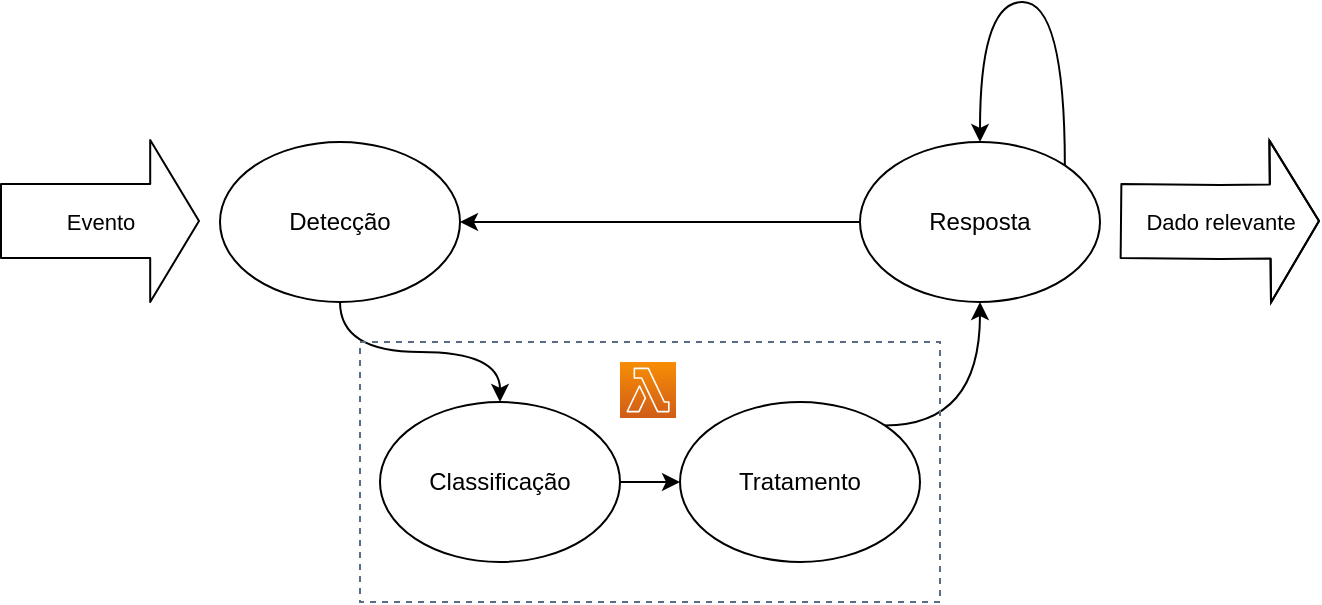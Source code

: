 <mxfile version="13.0.6" type="device"><diagram id="UfeGYfiHSe7MHN8PmcAH" name="Page-1"><mxGraphModel dx="1038" dy="508" grid="1" gridSize="10" guides="1" tooltips="1" connect="1" arrows="1" fold="1" page="1" pageScale="1" pageWidth="827" pageHeight="1169" math="0" shadow="0"><root><mxCell id="0"/><mxCell id="1" parent="0"/><mxCell id="xgdAoK8H-eoVHyeYITZP-7" style="edgeStyle=orthogonalEdgeStyle;orthogonalLoop=1;jettySize=auto;html=1;exitX=0.5;exitY=1;exitDx=0;exitDy=0;entryX=0.5;entryY=0;entryDx=0;entryDy=0;curved=1;" edge="1" parent="1" source="xgdAoK8H-eoVHyeYITZP-1" target="xgdAoK8H-eoVHyeYITZP-2"><mxGeometry relative="1" as="geometry"/></mxCell><mxCell id="xgdAoK8H-eoVHyeYITZP-1" value="Detecção" style="ellipse;whiteSpace=wrap;html=1;" vertex="1" parent="1"><mxGeometry x="130" y="150" width="120" height="80" as="geometry"/></mxCell><mxCell id="xgdAoK8H-eoVHyeYITZP-8" style="edgeStyle=orthogonalEdgeStyle;rounded=0;orthogonalLoop=1;jettySize=auto;html=1;exitX=1;exitY=0.5;exitDx=0;exitDy=0;entryX=0;entryY=0.5;entryDx=0;entryDy=0;" edge="1" parent="1" source="xgdAoK8H-eoVHyeYITZP-2" target="xgdAoK8H-eoVHyeYITZP-3"><mxGeometry relative="1" as="geometry"/></mxCell><mxCell id="xgdAoK8H-eoVHyeYITZP-2" value="Classificação" style="ellipse;whiteSpace=wrap;html=1;" vertex="1" parent="1"><mxGeometry x="210" y="280" width="120" height="80" as="geometry"/></mxCell><mxCell id="xgdAoK8H-eoVHyeYITZP-9" style="edgeStyle=orthogonalEdgeStyle;orthogonalLoop=1;jettySize=auto;html=1;exitX=1;exitY=0;exitDx=0;exitDy=0;entryX=0.5;entryY=1;entryDx=0;entryDy=0;curved=1;" edge="1" parent="1" source="xgdAoK8H-eoVHyeYITZP-3" target="xgdAoK8H-eoVHyeYITZP-4"><mxGeometry relative="1" as="geometry"><Array as="points"><mxPoint x="510" y="292"/></Array></mxGeometry></mxCell><mxCell id="xgdAoK8H-eoVHyeYITZP-3" value="Tratamento" style="ellipse;whiteSpace=wrap;html=1;" vertex="1" parent="1"><mxGeometry x="360" y="280" width="120" height="80" as="geometry"/></mxCell><mxCell id="xgdAoK8H-eoVHyeYITZP-10" style="edgeStyle=orthogonalEdgeStyle;rounded=0;orthogonalLoop=1;jettySize=auto;html=1;exitX=0;exitY=0.5;exitDx=0;exitDy=0;entryX=1;entryY=0.5;entryDx=0;entryDy=0;" edge="1" parent="1" source="xgdAoK8H-eoVHyeYITZP-4" target="xgdAoK8H-eoVHyeYITZP-1"><mxGeometry relative="1" as="geometry"/></mxCell><mxCell id="xgdAoK8H-eoVHyeYITZP-4" value="Resposta" style="ellipse;whiteSpace=wrap;html=1;" vertex="1" parent="1"><mxGeometry x="450" y="150" width="120" height="80" as="geometry"/></mxCell><mxCell id="xgdAoK8H-eoVHyeYITZP-5" value="Evento" style="shape=flexArrow;endArrow=classic;html=1;endWidth=43;endSize=7.8;width=37;" edge="1" parent="1"><mxGeometry width="50" height="50" relative="1" as="geometry"><mxPoint x="20" y="189.5" as="sourcePoint"/><mxPoint x="120" y="189.5" as="targetPoint"/></mxGeometry></mxCell><mxCell id="xgdAoK8H-eoVHyeYITZP-6" value="Dado relevante" style="shape=flexArrow;endArrow=classic;html=1;endWidth=43;endSize=7.8;width=37;" edge="1" parent="1"><mxGeometry width="50" height="50" relative="1" as="geometry"><mxPoint x="580" y="189.5" as="sourcePoint"/><mxPoint x="680" y="189.5" as="targetPoint"/><Array as="points"><mxPoint x="630" y="190"/></Array></mxGeometry></mxCell><mxCell id="xgdAoK8H-eoVHyeYITZP-11" style="edgeStyle=orthogonalEdgeStyle;orthogonalLoop=1;jettySize=auto;html=1;exitX=1;exitY=0;exitDx=0;exitDy=0;entryX=0.5;entryY=0;entryDx=0;entryDy=0;curved=1;" edge="1" parent="1" source="xgdAoK8H-eoVHyeYITZP-4" target="xgdAoK8H-eoVHyeYITZP-4"><mxGeometry relative="1" as="geometry"><Array as="points"><mxPoint x="552" y="80"/><mxPoint x="510" y="80"/></Array></mxGeometry></mxCell><mxCell id="xgdAoK8H-eoVHyeYITZP-14" value="" style="outlineConnect=0;fontColor=#232F3E;gradientColor=#F78E04;gradientDirection=north;fillColor=#D05C17;strokeColor=#ffffff;dashed=0;verticalLabelPosition=bottom;verticalAlign=top;align=center;html=1;fontSize=12;fontStyle=0;aspect=fixed;shape=mxgraph.aws4.resourceIcon;resIcon=mxgraph.aws4.lambda;" vertex="1" parent="1"><mxGeometry x="330" y="260" width="28" height="28" as="geometry"/></mxCell><mxCell id="xgdAoK8H-eoVHyeYITZP-15" value="" style="fillColor=none;strokeColor=#5A6C86;dashed=1;verticalAlign=top;fontStyle=0;fontColor=#5A6C86;" vertex="1" parent="1"><mxGeometry x="200" y="250" width="290" height="130" as="geometry"/></mxCell></root></mxGraphModel></diagram></mxfile>
